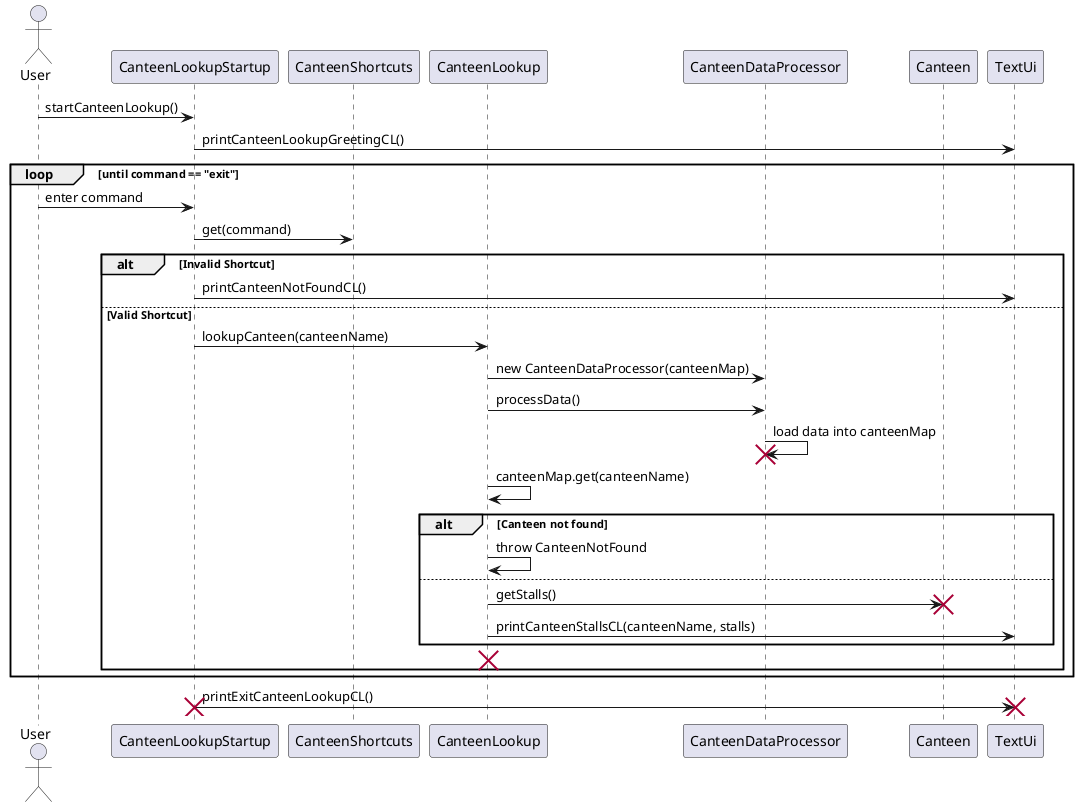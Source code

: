 @startuml
actor User
participant "CanteenLookupStartup" as CLS
participant "CanteenShortcuts" as CS
participant "CanteenLookup" as CL
participant "CanteenDataProcessor" as CDP
participant "Canteen" as C
participant "TextUi" as UI

User -> CLS : startCanteenLookup()
CLS -> UI : printCanteenLookupGreetingCL()

loop until command == "exit"
    User -> CLS : enter command
    CLS -> CS : get(command)
    alt Invalid Shortcut
        CLS -> UI : printCanteenNotFoundCL()
    else Valid Shortcut
        CLS -> CL : lookupCanteen(canteenName)
        CL -> CDP : new CanteenDataProcessor(canteenMap)
        CL -> CDP : processData()
        CDP -> CDP : load data into canteenMap
        destroy CDP

        CL -> CL : canteenMap.get(canteenName)
        alt Canteen not found
            CL -> CL : throw CanteenNotFound
        else
            CL -> C : getStalls()
            destroy C
            CL -> UI : printCanteenStallsCL(canteenName, stalls)
        end
        destroy CL
    end
end

CLS -> UI : printExitCanteenLookupCL()
destroy CLS
destroy UI
@enduml
